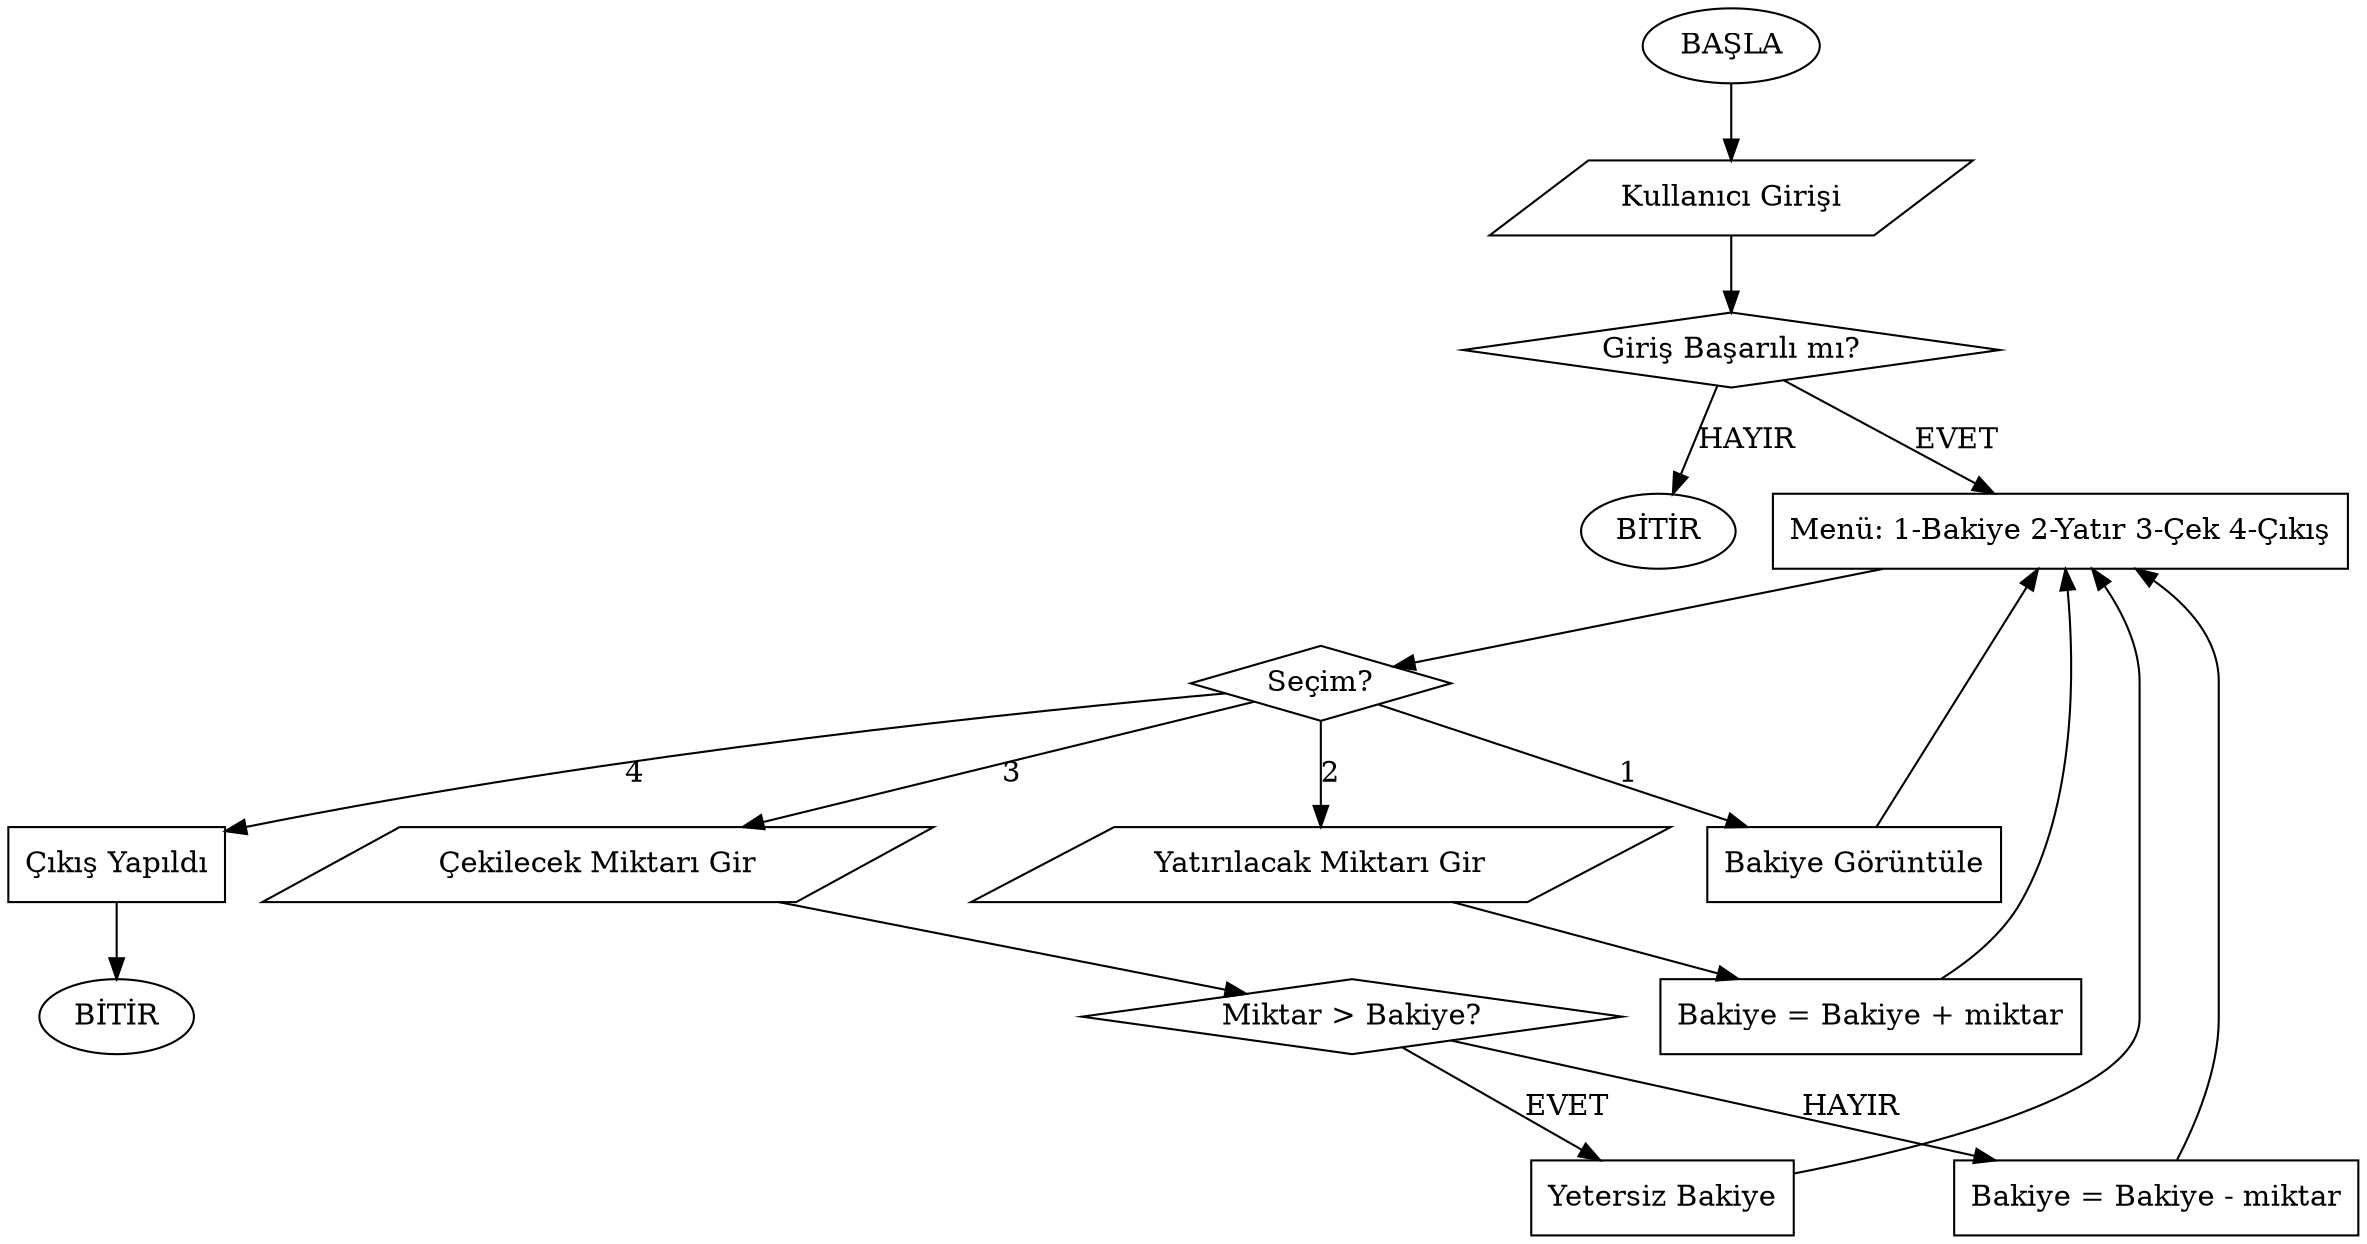 digraph BankSystem {
  rankdir=TB;

  start [shape=oval, label="BAŞLA"];
  login [shape=parallelogram, label="Kullanıcı Girişi"];
  loginCheck [shape=diamond, label="Giriş Başarılı mı?"];
  exitLogin [shape=oval, label="BİTİR"];

  menu [shape=box, label="Menü: 1-Bakiye 2-Yatır 3-Çek 4-Çıkış"];
  choice [shape=diamond, label="Seçim?"];

  balance [shape=box, label="Bakiye Görüntüle"];
  deposit [shape=parallelogram, label="Yatırılacak Miktarı Gir"];
  depositUpdate [shape=box, label="Bakiye = Bakiye + miktar"];

  withdraw [shape=parallelogram, label="Çekilecek Miktarı Gir"];
  checkBalance [shape=diamond, label="Miktar > Bakiye?"];
  insufficient [shape=box, label="Yetersiz Bakiye"];
  withdrawUpdate [shape=box, label="Bakiye = Bakiye - miktar"];

  exit [shape=box, label="Çıkış Yapıldı"];
  end [shape=oval, label="BİTİR"];

  start -> login -> loginCheck;
  loginCheck -> menu [label="EVET"];
  loginCheck -> exitLogin [label="HAYIR"];

  menu -> choice;

  choice -> balance [label="1"];
  balance -> menu;

  choice -> deposit [label="2"];
  deposit -> depositUpdate -> menu;

  choice -> withdraw [label="3"];
  withdraw -> checkBalance;
  checkBalance -> insufficient [label="EVET"];
  insufficient -> menu;
  checkBalance -> withdrawUpdate [label="HAYIR"];
  withdrawUpdate -> menu;

  choice -> exit [label="4"];
  exit -> end;
}
